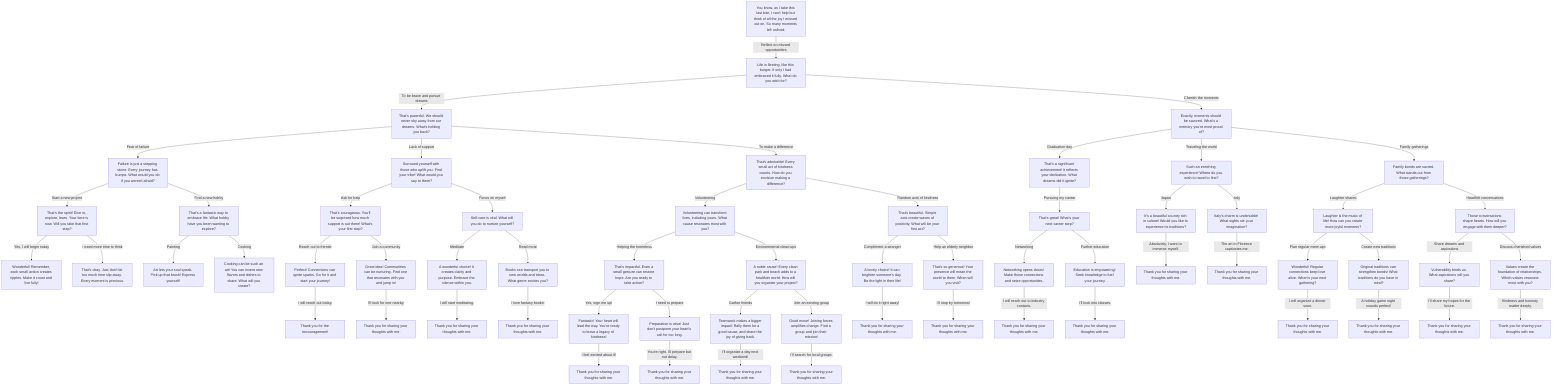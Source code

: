 graph TD
    A["You know, as I take this last bite, I can't help but think of all the joy I missed out on. So many moments left unlived."]
    A -->|Reflect on missed opportunities| B["Life is fleeting, like this burger. If only I had embraced it fully. What do you wish for?"]
    B -->|To be brave and pursue dreams| C["That's powerful. We should never shy away from our dreams. What's holding you back?"]
    C -->|Fear of failure| D["Failure is just a stepping stone. Every journey has bumps. What would you do if you weren't afraid?"]
    D -->|Start a new project| E["That's the spirit! Dive in, explore, learn. Your time is now. Will you take that first step?"]
    E -->|Yes, I will begin today| F["Wonderful! Remember, each small action creates ripples. Make it count and live fully!"]
    E -->|I need more time to think| G["That's okay. Just don't let too much time slip away. Every moment is precious."]
    D -->|Find a new hobby| H["That's a fantastic way to embrace life. What hobby have you been wanting to explore?"]
    H -->|Painting| I["Art lets your soul speak. Pick up that brush! Express yourself!"]
    H -->|Cooking| J["Cooking can be such an art! You can invent new flavors and dishes to share. What will you create?"]
    C -->|Lack of support| K["Surround yourself with those who uplift you. Find your tribe! What would you say to them?"]
    K -->|Ask for help| L["That’s courageous. You’ll be surprised how much support is out there! What’s your first step?"]
    L -->|Reach out to friends| M["Perfect! Connections can ignite sparks. Go for it and start your journey!"]
    M -->|I will reach out today.| N["Thank you for the encouragement!"]
    L -->|Join a community| O["Great idea! Communities can be nurturing. Find one that resonates with you and jump in!"]
    O -->|I’ll look for one nearby.| P["Thank you for sharing your thoughts with me."]
    K -->|Focus on myself| Q["Self-care is vital. What will you do to nurture yourself?"]
    Q -->|Meditate| R["A wonderful choice! It creates clarity and purpose. Embrace the silence within you."]
    R -->|I will start meditating.| S["Thank you for sharing your thoughts with me."]
    Q -->|Read more| T["Books can transport you to new worlds and ideas. What genre excites you?"]
    T -->|I love fantasy books!| U["Thank you for sharing your thoughts with me."]
    C -->|To make a difference| V["That's admirable! Every small act of kindness counts. How do you envision making a difference?"]
    V -->|Volunteering| W["Volunteering can transform lives, including yours. What cause resonates most with you?"]
    W -->|Helping the homeless| X["That's impactful. Even a small gesture can restore hope. Are you ready to take action?"]
    X -->|Yes, sign me up!| Y["Fantastic! Your heart will lead the way. You're ready to leave a legacy of kindness!"]
    Y -->|I feel excited about it!| Z["Thank you for sharing your thoughts with me."]
    X -->|I need to prepare| AA["Preparation is wise! Just don't postpone your heart's call for too long."]
    AA -->|You're right, I'll prepare but not delay.| AB["Thank you for sharing your thoughts with me."]
    W -->|Environmental clean-ups| AC["A noble cause! Every clean park and beach adds to a healthier world. How will you organize your project?"]
    AC -->|Gather friends| AD["Teamwork makes a bigger impact! Rally them for a good cause, and share the joy of giving back."]
    AD -->|I’ll organize a day next weekend!| AE["Thank you for sharing your thoughts with me."]
    AC -->|Join an existing group| AF["Good move! Joining forces amplifies change. Find a group and join their mission!"]
    AF -->|I’ll search for local groups.| AG["Thank you for sharing your thoughts with me."]
    V -->|Random acts of kindness| AH["That's beautiful. Simple acts create waves of positivity. What will be your first act?"]
    AH -->|Compliment a stranger| AI["A lovely choice! It can brighten someone's day. Be the light in their life!"]
    AI -->|I will do it right away!| AJ["Thank you for sharing your thoughts with me."]
    AH -->|Help an elderly neighbor| AK["That’s so generous! Your presence will mean the world to them. When will you visit?"]
    AK -->|I’ll stop by tomorrow!| AL["Thank you for sharing your thoughts with me."]
    B -->|Cherish the moments| AM["Exactly, moments should be savored. What's a memory you're most proud of?"]
    AM -->|Graduation day| AN["That's a significant achievement! It reflects your dedication. What dreams did it ignite?"]
    AN -->|Pursuing my career| AO["That's great! What’s your next career step?"]
    AO -->|Networking| AP["Networking opens doors! Make those connections and seize opportunities."]
    AP -->|I will reach out to industry contacts.| AQ["Thank you for sharing your thoughts with me."]
    AO -->|Further education| AR["Education is empowering! Seek knowledge to fuel your journey."]
    AR -->|I'll look into classes.| AS["Thank you for sharing your thoughts with me."]
    AM -->|Traveling the world| AT["Such an enriching experience! Where do you wish to travel to first?"]
    AT -->|Japan| AU["It’s a beautiful country rich in culture! Would you like to experience its traditions?"]
    AU -->|Absolutely, I want to immerse myself.| AV["Thank you for sharing your thoughts with me."]
    AT -->|Italy| AW["Italy’s charm is undeniable! What sights stir your imagination?"]
    AW -->|The art in Florence captivates me.| AX["Thank you for sharing your thoughts with me."]
    AM -->|Family gatherings| AY["Family bonds are sacred. What stands out from those gatherings?"]
    AY -->|Laughter shared| AZ["Laughter is the music of life! How can you create more joyful moments?"]
    AZ -->|Plan regular meet-ups| BA["Wonderful! Regular connections keep love alive. When’s your next gathering?"]
    BA -->|I will organize a dinner soon.| BB["Thank you for sharing your thoughts with me."]
    AZ -->|Create new traditions| BC["Original traditions can strengthen bonds! What traditions do you have in mind?"]
    BC -->|A holiday game night sounds perfect!| BD["Thank you for sharing your thoughts with me."]
    AY -->|Heartfelt conversations| BE["Those conversations shape hearts. How will you engage with them deeper?"]
    BE -->|Share dreams and aspirations| BF["Vulnerability binds us. What aspirations will you share?"]
    BF -->|I’ll share my hopes for the future.| BG["Thank you for sharing your thoughts with me."]
    BE -->|Discuss cherished values| BH["Values create the foundation of relationships. Which values resonate most with you?"]
    BH -->|Kindness and honesty matter deeply.| BI["Thank you for sharing your thoughts with me."]